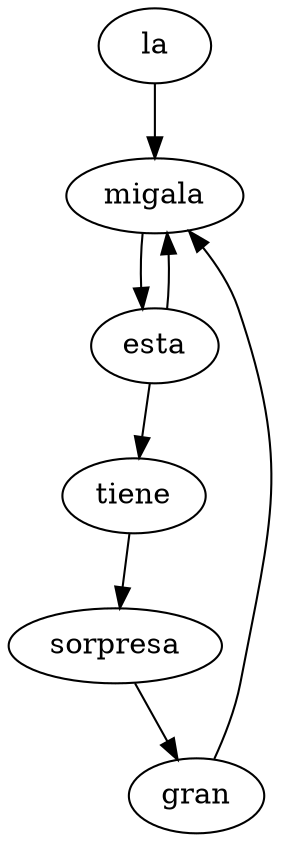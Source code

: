 digraph simpleGraph {
    la -> migala;
    migala -> esta -> tiene;
    esta -> migala;
    tiene -> sorpresa;
    sorpresa -> gran;
    gran -> migala;
}